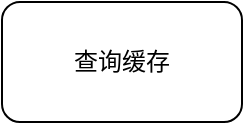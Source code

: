 <mxfile version="18.1.3" type="github">
  <diagram id="df5aDVYhAmBAGNwJa0Qc" name="Page-1">
    <mxGraphModel dx="1032" dy="744" grid="1" gridSize="10" guides="1" tooltips="1" connect="1" arrows="1" fold="1" page="1" pageScale="1" pageWidth="827" pageHeight="1169" math="0" shadow="0">
      <root>
        <mxCell id="0" />
        <mxCell id="1" parent="0" />
        <mxCell id="kdEfuS7q3PWV6SLRlttd-3" value="查询缓存" style="rounded=1;whiteSpace=wrap;html=1;" vertex="1" parent="1">
          <mxGeometry x="160" y="190" width="120" height="60" as="geometry" />
        </mxCell>
      </root>
    </mxGraphModel>
  </diagram>
</mxfile>
